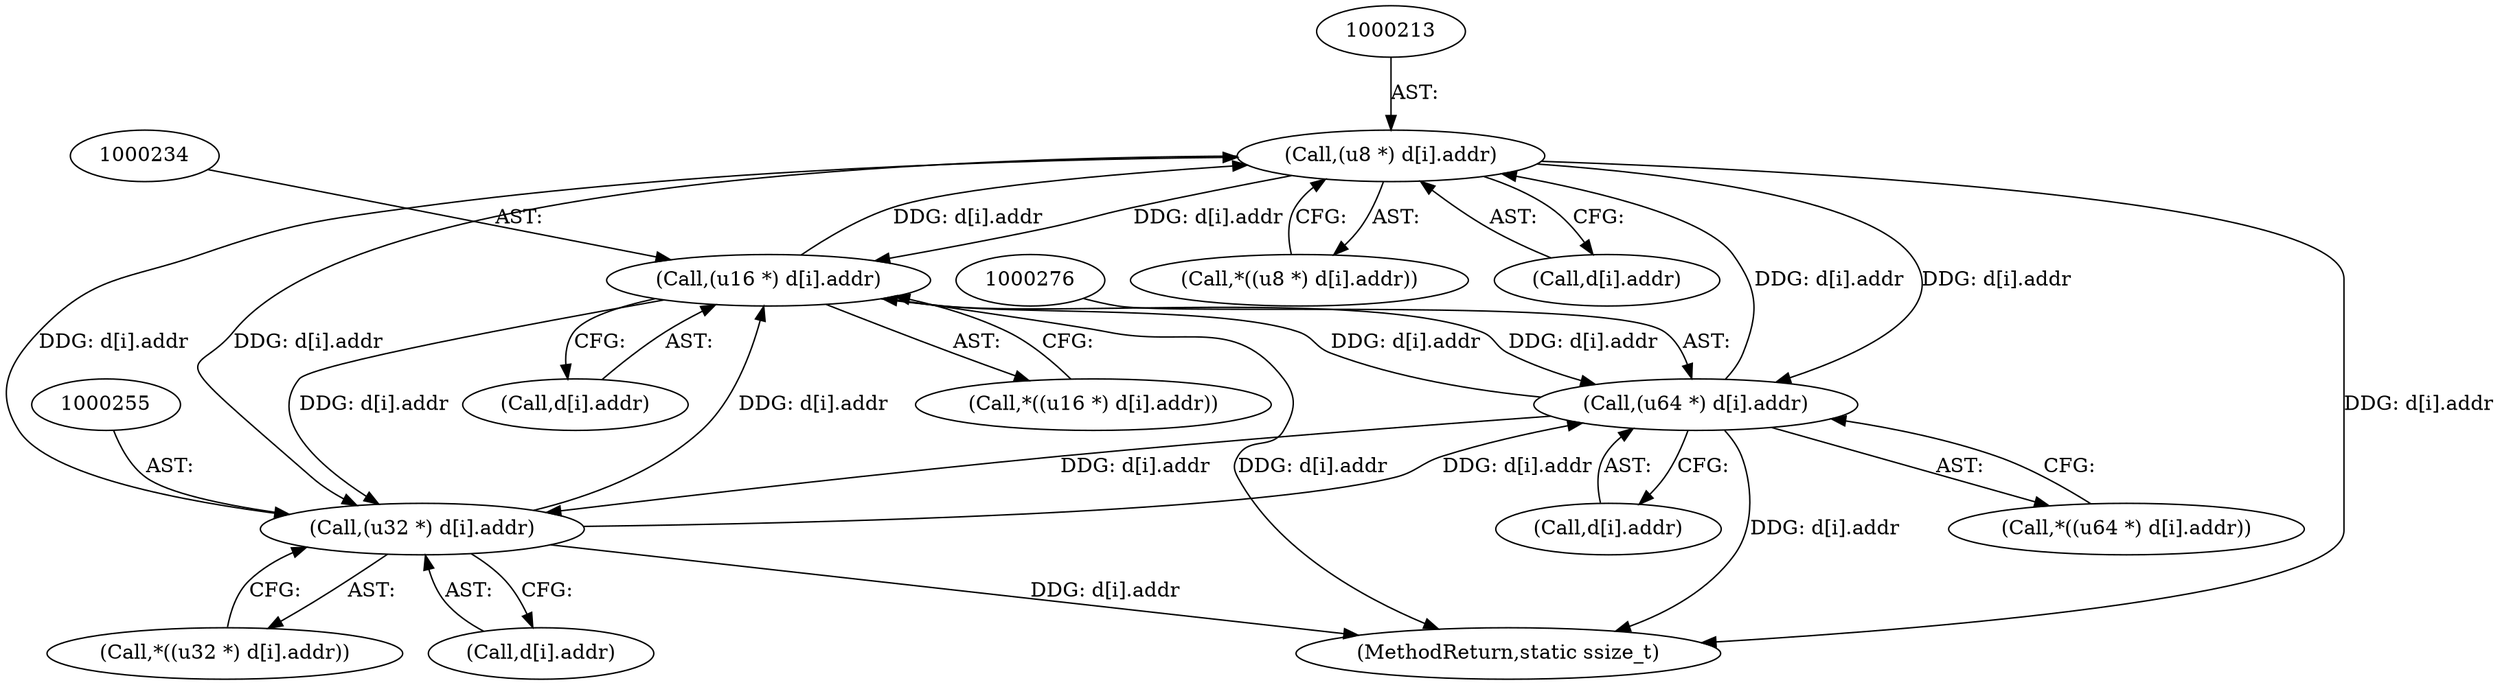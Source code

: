 digraph "0_linux_a497e47d4aec37aaf8f13509f3ef3d1f6a717d88@array" {
"1000212" [label="(Call,(u8 *) d[i].addr)"];
"1000233" [label="(Call,(u16 *) d[i].addr)"];
"1000212" [label="(Call,(u8 *) d[i].addr)"];
"1000275" [label="(Call,(u64 *) d[i].addr)"];
"1000254" [label="(Call,(u32 *) d[i].addr)"];
"1000233" [label="(Call,(u16 *) d[i].addr)"];
"1000235" [label="(Call,d[i].addr)"];
"1000254" [label="(Call,(u32 *) d[i].addr)"];
"1000232" [label="(Call,*((u16 *) d[i].addr))"];
"1000253" [label="(Call,*((u32 *) d[i].addr))"];
"1000212" [label="(Call,(u8 *) d[i].addr)"];
"1000293" [label="(MethodReturn,static ssize_t)"];
"1000275" [label="(Call,(u64 *) d[i].addr)"];
"1000274" [label="(Call,*((u64 *) d[i].addr))"];
"1000256" [label="(Call,d[i].addr)"];
"1000211" [label="(Call,*((u8 *) d[i].addr))"];
"1000214" [label="(Call,d[i].addr)"];
"1000277" [label="(Call,d[i].addr)"];
"1000212" -> "1000211"  [label="AST: "];
"1000212" -> "1000214"  [label="CFG: "];
"1000213" -> "1000212"  [label="AST: "];
"1000214" -> "1000212"  [label="AST: "];
"1000211" -> "1000212"  [label="CFG: "];
"1000212" -> "1000293"  [label="DDG: d[i].addr"];
"1000233" -> "1000212"  [label="DDG: d[i].addr"];
"1000275" -> "1000212"  [label="DDG: d[i].addr"];
"1000254" -> "1000212"  [label="DDG: d[i].addr"];
"1000212" -> "1000233"  [label="DDG: d[i].addr"];
"1000212" -> "1000254"  [label="DDG: d[i].addr"];
"1000212" -> "1000275"  [label="DDG: d[i].addr"];
"1000233" -> "1000232"  [label="AST: "];
"1000233" -> "1000235"  [label="CFG: "];
"1000234" -> "1000233"  [label="AST: "];
"1000235" -> "1000233"  [label="AST: "];
"1000232" -> "1000233"  [label="CFG: "];
"1000233" -> "1000293"  [label="DDG: d[i].addr"];
"1000275" -> "1000233"  [label="DDG: d[i].addr"];
"1000254" -> "1000233"  [label="DDG: d[i].addr"];
"1000233" -> "1000254"  [label="DDG: d[i].addr"];
"1000233" -> "1000275"  [label="DDG: d[i].addr"];
"1000275" -> "1000274"  [label="AST: "];
"1000275" -> "1000277"  [label="CFG: "];
"1000276" -> "1000275"  [label="AST: "];
"1000277" -> "1000275"  [label="AST: "];
"1000274" -> "1000275"  [label="CFG: "];
"1000275" -> "1000293"  [label="DDG: d[i].addr"];
"1000275" -> "1000254"  [label="DDG: d[i].addr"];
"1000254" -> "1000275"  [label="DDG: d[i].addr"];
"1000254" -> "1000253"  [label="AST: "];
"1000254" -> "1000256"  [label="CFG: "];
"1000255" -> "1000254"  [label="AST: "];
"1000256" -> "1000254"  [label="AST: "];
"1000253" -> "1000254"  [label="CFG: "];
"1000254" -> "1000293"  [label="DDG: d[i].addr"];
}
